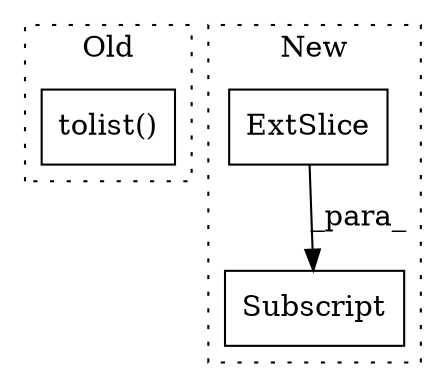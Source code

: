 digraph G {
subgraph cluster0 {
1 [label="tolist()" a="75" s="8473" l="27" shape="box"];
label = "Old";
style="dotted";
}
subgraph cluster1 {
2 [label="ExtSlice" a="85" s="10086" l="25" shape="box"];
3 [label="Subscript" a="63" s="10086,0" l="31,0" shape="box"];
label = "New";
style="dotted";
}
2 -> 3 [label="_para_"];
}